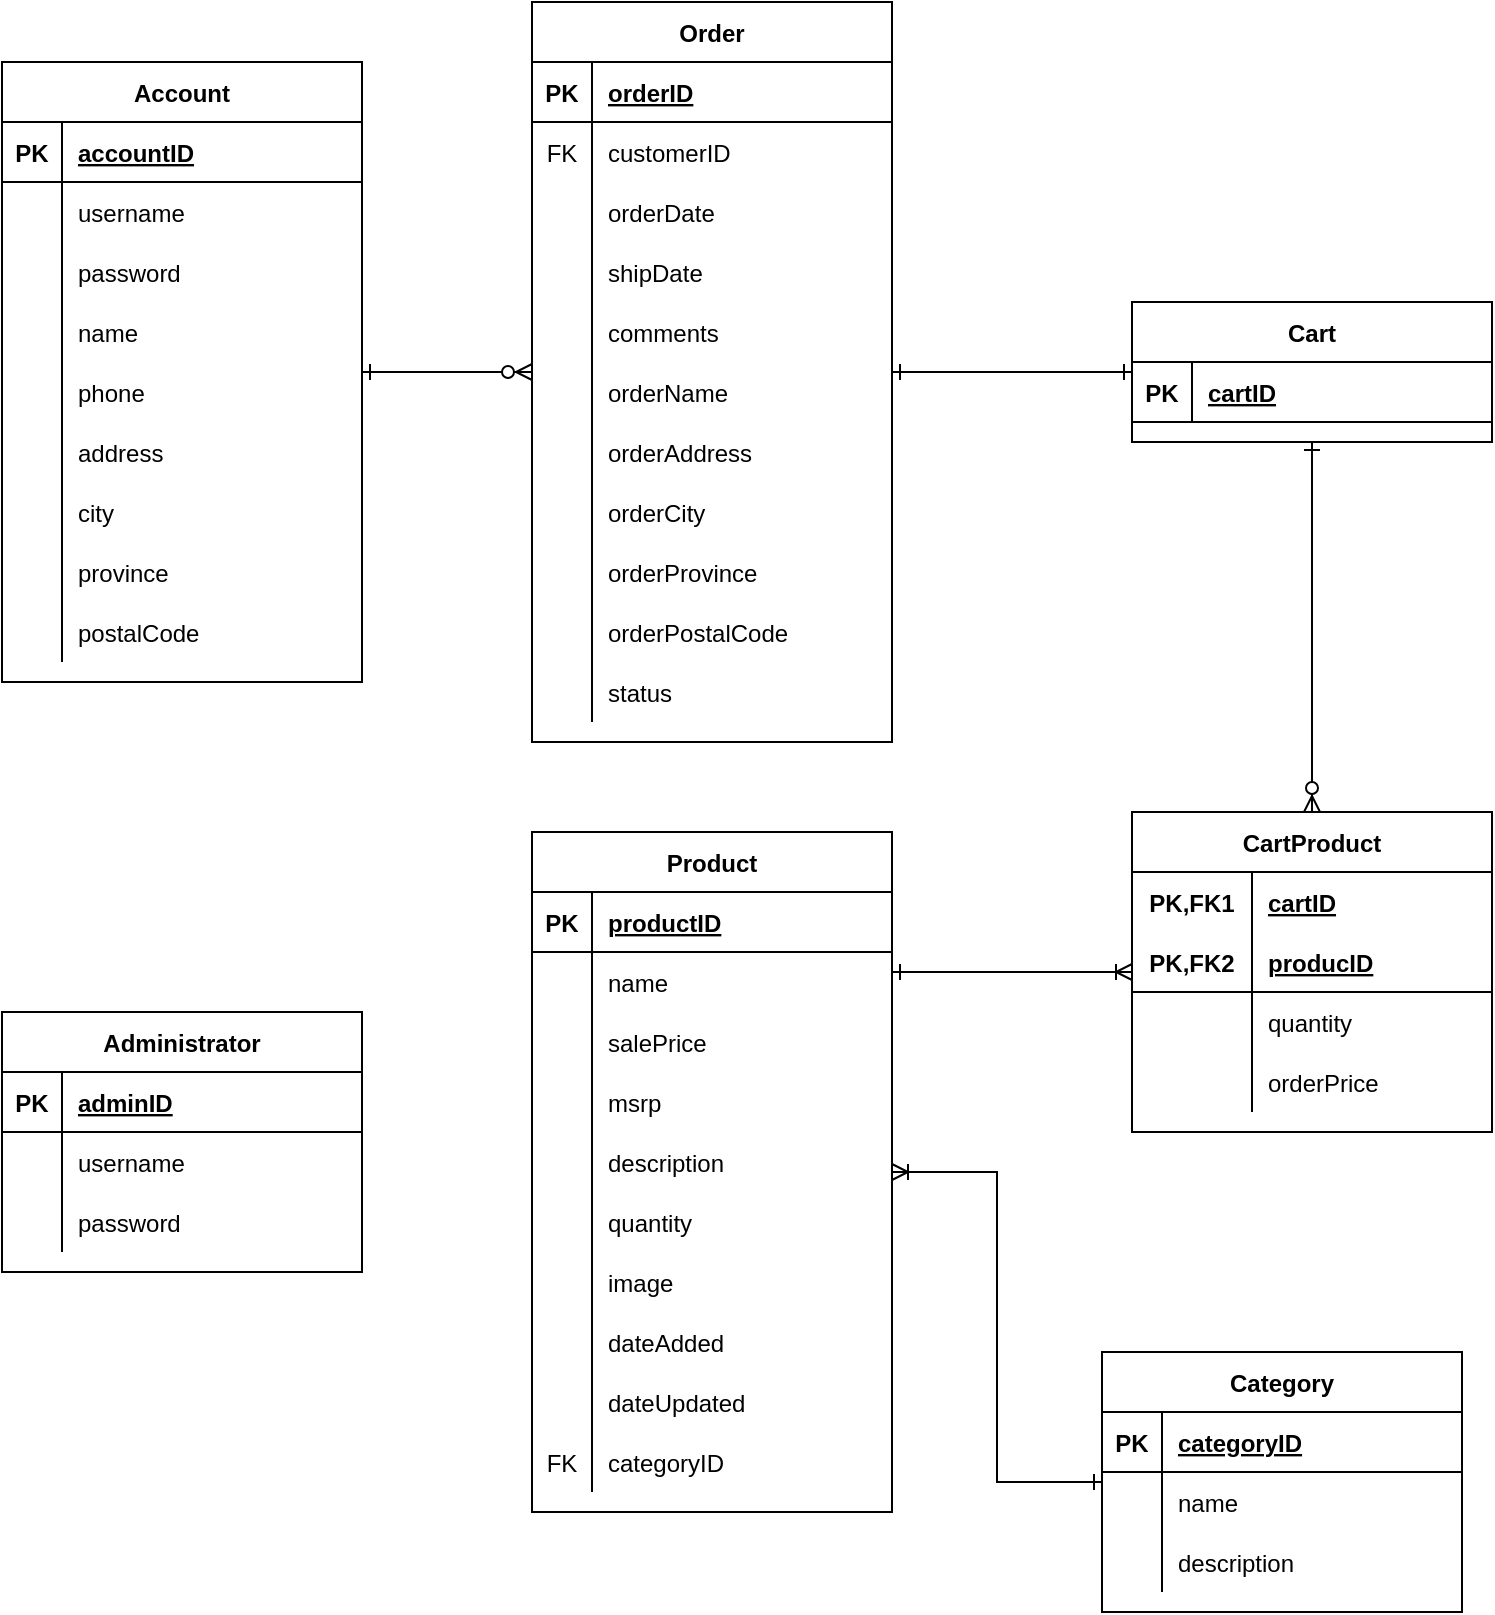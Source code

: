 <mxfile version="14.5.3" type="github">
  <diagram id="R2lEEEUBdFMjLlhIrx00" name="Page-1">
    <mxGraphModel dx="1422" dy="763" grid="1" gridSize="10" guides="1" tooltips="1" connect="1" arrows="1" fold="1" page="1" pageScale="1" pageWidth="850" pageHeight="1100" math="0" shadow="0" extFonts="Permanent Marker^https://fonts.googleapis.com/css?family=Permanent+Marker">
      <root>
        <mxCell id="0" />
        <mxCell id="1" parent="0" />
        <mxCell id="G5OpR1MBxTv0R012GZ2A-1" value="Account" style="shape=table;startSize=30;container=1;collapsible=1;childLayout=tableLayout;fixedRows=1;rowLines=0;fontStyle=1;align=center;resizeLast=1;" parent="1" vertex="1">
          <mxGeometry x="70" y="55" width="180" height="310" as="geometry" />
        </mxCell>
        <mxCell id="G5OpR1MBxTv0R012GZ2A-2" value="" style="shape=partialRectangle;collapsible=0;dropTarget=0;pointerEvents=0;fillColor=none;top=0;left=0;bottom=1;right=0;points=[[0,0.5],[1,0.5]];portConstraint=eastwest;" parent="G5OpR1MBxTv0R012GZ2A-1" vertex="1">
          <mxGeometry y="30" width="180" height="30" as="geometry" />
        </mxCell>
        <mxCell id="G5OpR1MBxTv0R012GZ2A-3" value="PK" style="shape=partialRectangle;connectable=0;fillColor=none;top=0;left=0;bottom=0;right=0;fontStyle=1;overflow=hidden;" parent="G5OpR1MBxTv0R012GZ2A-2" vertex="1">
          <mxGeometry width="30" height="30" as="geometry" />
        </mxCell>
        <mxCell id="G5OpR1MBxTv0R012GZ2A-4" value="accountID" style="shape=partialRectangle;connectable=0;fillColor=none;top=0;left=0;bottom=0;right=0;align=left;spacingLeft=6;fontStyle=5;overflow=hidden;" parent="G5OpR1MBxTv0R012GZ2A-2" vertex="1">
          <mxGeometry x="30" width="150" height="30" as="geometry" />
        </mxCell>
        <mxCell id="G5OpR1MBxTv0R012GZ2A-189" value="" style="shape=partialRectangle;collapsible=0;dropTarget=0;pointerEvents=0;fillColor=none;top=0;left=0;bottom=0;right=0;points=[[0,0.5],[1,0.5]];portConstraint=eastwest;" parent="G5OpR1MBxTv0R012GZ2A-1" vertex="1">
          <mxGeometry y="60" width="180" height="30" as="geometry" />
        </mxCell>
        <mxCell id="G5OpR1MBxTv0R012GZ2A-190" value="" style="shape=partialRectangle;connectable=0;fillColor=none;top=0;left=0;bottom=0;right=0;editable=1;overflow=hidden;" parent="G5OpR1MBxTv0R012GZ2A-189" vertex="1">
          <mxGeometry width="30" height="30" as="geometry" />
        </mxCell>
        <mxCell id="G5OpR1MBxTv0R012GZ2A-191" value="username" style="shape=partialRectangle;connectable=0;fillColor=none;top=0;left=0;bottom=0;right=0;align=left;spacingLeft=6;overflow=hidden;" parent="G5OpR1MBxTv0R012GZ2A-189" vertex="1">
          <mxGeometry x="30" width="150" height="30" as="geometry" />
        </mxCell>
        <mxCell id="G5OpR1MBxTv0R012GZ2A-192" value="" style="shape=partialRectangle;collapsible=0;dropTarget=0;pointerEvents=0;fillColor=none;top=0;left=0;bottom=0;right=0;points=[[0,0.5],[1,0.5]];portConstraint=eastwest;" parent="G5OpR1MBxTv0R012GZ2A-1" vertex="1">
          <mxGeometry y="90" width="180" height="30" as="geometry" />
        </mxCell>
        <mxCell id="G5OpR1MBxTv0R012GZ2A-193" value="" style="shape=partialRectangle;connectable=0;fillColor=none;top=0;left=0;bottom=0;right=0;editable=1;overflow=hidden;" parent="G5OpR1MBxTv0R012GZ2A-192" vertex="1">
          <mxGeometry width="30" height="30" as="geometry" />
        </mxCell>
        <mxCell id="G5OpR1MBxTv0R012GZ2A-194" value="password" style="shape=partialRectangle;connectable=0;fillColor=none;top=0;left=0;bottom=0;right=0;align=left;spacingLeft=6;overflow=hidden;" parent="G5OpR1MBxTv0R012GZ2A-192" vertex="1">
          <mxGeometry x="30" width="150" height="30" as="geometry" />
        </mxCell>
        <mxCell id="G5OpR1MBxTv0R012GZ2A-5" value="" style="shape=partialRectangle;collapsible=0;dropTarget=0;pointerEvents=0;fillColor=none;top=0;left=0;bottom=0;right=0;points=[[0,0.5],[1,0.5]];portConstraint=eastwest;" parent="G5OpR1MBxTv0R012GZ2A-1" vertex="1">
          <mxGeometry y="120" width="180" height="30" as="geometry" />
        </mxCell>
        <mxCell id="G5OpR1MBxTv0R012GZ2A-6" value="" style="shape=partialRectangle;connectable=0;fillColor=none;top=0;left=0;bottom=0;right=0;editable=1;overflow=hidden;" parent="G5OpR1MBxTv0R012GZ2A-5" vertex="1">
          <mxGeometry width="30" height="30" as="geometry" />
        </mxCell>
        <mxCell id="G5OpR1MBxTv0R012GZ2A-7" value="name" style="shape=partialRectangle;connectable=0;fillColor=none;top=0;left=0;bottom=0;right=0;align=left;spacingLeft=6;overflow=hidden;" parent="G5OpR1MBxTv0R012GZ2A-5" vertex="1">
          <mxGeometry x="30" width="150" height="30" as="geometry" />
        </mxCell>
        <mxCell id="G5OpR1MBxTv0R012GZ2A-11" value="" style="shape=partialRectangle;collapsible=0;dropTarget=0;pointerEvents=0;fillColor=none;top=0;left=0;bottom=0;right=0;points=[[0,0.5],[1,0.5]];portConstraint=eastwest;" parent="G5OpR1MBxTv0R012GZ2A-1" vertex="1">
          <mxGeometry y="150" width="180" height="30" as="geometry" />
        </mxCell>
        <mxCell id="G5OpR1MBxTv0R012GZ2A-12" value="" style="shape=partialRectangle;connectable=0;fillColor=none;top=0;left=0;bottom=0;right=0;editable=1;overflow=hidden;" parent="G5OpR1MBxTv0R012GZ2A-11" vertex="1">
          <mxGeometry width="30" height="30" as="geometry" />
        </mxCell>
        <mxCell id="G5OpR1MBxTv0R012GZ2A-13" value="phone" style="shape=partialRectangle;connectable=0;fillColor=none;top=0;left=0;bottom=0;right=0;align=left;spacingLeft=6;overflow=hidden;" parent="G5OpR1MBxTv0R012GZ2A-11" vertex="1">
          <mxGeometry x="30" width="150" height="30" as="geometry" />
        </mxCell>
        <mxCell id="G5OpR1MBxTv0R012GZ2A-86" value="" style="shape=partialRectangle;collapsible=0;dropTarget=0;pointerEvents=0;fillColor=none;top=0;left=0;bottom=0;right=0;points=[[0,0.5],[1,0.5]];portConstraint=eastwest;" parent="G5OpR1MBxTv0R012GZ2A-1" vertex="1">
          <mxGeometry y="180" width="180" height="30" as="geometry" />
        </mxCell>
        <mxCell id="G5OpR1MBxTv0R012GZ2A-87" value="" style="shape=partialRectangle;connectable=0;fillColor=none;top=0;left=0;bottom=0;right=0;editable=1;overflow=hidden;" parent="G5OpR1MBxTv0R012GZ2A-86" vertex="1">
          <mxGeometry width="30" height="30" as="geometry" />
        </mxCell>
        <mxCell id="G5OpR1MBxTv0R012GZ2A-88" value="address" style="shape=partialRectangle;connectable=0;fillColor=none;top=0;left=0;bottom=0;right=0;align=left;spacingLeft=6;overflow=hidden;" parent="G5OpR1MBxTv0R012GZ2A-86" vertex="1">
          <mxGeometry x="30" width="150" height="30" as="geometry" />
        </mxCell>
        <mxCell id="G5OpR1MBxTv0R012GZ2A-89" value="" style="shape=partialRectangle;collapsible=0;dropTarget=0;pointerEvents=0;fillColor=none;top=0;left=0;bottom=0;right=0;points=[[0,0.5],[1,0.5]];portConstraint=eastwest;" parent="G5OpR1MBxTv0R012GZ2A-1" vertex="1">
          <mxGeometry y="210" width="180" height="30" as="geometry" />
        </mxCell>
        <mxCell id="G5OpR1MBxTv0R012GZ2A-90" value="" style="shape=partialRectangle;connectable=0;fillColor=none;top=0;left=0;bottom=0;right=0;editable=1;overflow=hidden;" parent="G5OpR1MBxTv0R012GZ2A-89" vertex="1">
          <mxGeometry width="30" height="30" as="geometry" />
        </mxCell>
        <mxCell id="G5OpR1MBxTv0R012GZ2A-91" value="city" style="shape=partialRectangle;connectable=0;fillColor=none;top=0;left=0;bottom=0;right=0;align=left;spacingLeft=6;overflow=hidden;" parent="G5OpR1MBxTv0R012GZ2A-89" vertex="1">
          <mxGeometry x="30" width="150" height="30" as="geometry" />
        </mxCell>
        <mxCell id="G5OpR1MBxTv0R012GZ2A-92" value="" style="shape=partialRectangle;collapsible=0;dropTarget=0;pointerEvents=0;fillColor=none;top=0;left=0;bottom=0;right=0;points=[[0,0.5],[1,0.5]];portConstraint=eastwest;" parent="G5OpR1MBxTv0R012GZ2A-1" vertex="1">
          <mxGeometry y="240" width="180" height="30" as="geometry" />
        </mxCell>
        <mxCell id="G5OpR1MBxTv0R012GZ2A-93" value="" style="shape=partialRectangle;connectable=0;fillColor=none;top=0;left=0;bottom=0;right=0;editable=1;overflow=hidden;" parent="G5OpR1MBxTv0R012GZ2A-92" vertex="1">
          <mxGeometry width="30" height="30" as="geometry" />
        </mxCell>
        <mxCell id="G5OpR1MBxTv0R012GZ2A-94" value="province" style="shape=partialRectangle;connectable=0;fillColor=none;top=0;left=0;bottom=0;right=0;align=left;spacingLeft=6;overflow=hidden;" parent="G5OpR1MBxTv0R012GZ2A-92" vertex="1">
          <mxGeometry x="30" width="150" height="30" as="geometry" />
        </mxCell>
        <mxCell id="G5OpR1MBxTv0R012GZ2A-99" value="" style="shape=partialRectangle;collapsible=0;dropTarget=0;pointerEvents=0;fillColor=none;top=0;left=0;bottom=0;right=0;points=[[0,0.5],[1,0.5]];portConstraint=eastwest;" parent="G5OpR1MBxTv0R012GZ2A-1" vertex="1">
          <mxGeometry y="270" width="180" height="30" as="geometry" />
        </mxCell>
        <mxCell id="G5OpR1MBxTv0R012GZ2A-100" value="" style="shape=partialRectangle;connectable=0;fillColor=none;top=0;left=0;bottom=0;right=0;editable=1;overflow=hidden;" parent="G5OpR1MBxTv0R012GZ2A-99" vertex="1">
          <mxGeometry width="30" height="30" as="geometry" />
        </mxCell>
        <mxCell id="G5OpR1MBxTv0R012GZ2A-101" value="postalCode" style="shape=partialRectangle;connectable=0;fillColor=none;top=0;left=0;bottom=0;right=0;align=left;spacingLeft=6;overflow=hidden;" parent="G5OpR1MBxTv0R012GZ2A-99" vertex="1">
          <mxGeometry x="30" width="150" height="30" as="geometry" />
        </mxCell>
        <mxCell id="G5OpR1MBxTv0R012GZ2A-17" value="Product" style="shape=table;startSize=30;container=1;collapsible=1;childLayout=tableLayout;fixedRows=1;rowLines=0;fontStyle=1;align=center;resizeLast=1;" parent="1" vertex="1">
          <mxGeometry x="335" y="440" width="180" height="340" as="geometry">
            <mxRectangle x="330" y="360" width="80" height="30" as="alternateBounds" />
          </mxGeometry>
        </mxCell>
        <mxCell id="G5OpR1MBxTv0R012GZ2A-18" value="" style="shape=partialRectangle;collapsible=0;dropTarget=0;pointerEvents=0;fillColor=none;top=0;left=0;bottom=1;right=0;points=[[0,0.5],[1,0.5]];portConstraint=eastwest;" parent="G5OpR1MBxTv0R012GZ2A-17" vertex="1">
          <mxGeometry y="30" width="180" height="30" as="geometry" />
        </mxCell>
        <mxCell id="G5OpR1MBxTv0R012GZ2A-19" value="PK" style="shape=partialRectangle;connectable=0;fillColor=none;top=0;left=0;bottom=0;right=0;fontStyle=1;overflow=hidden;" parent="G5OpR1MBxTv0R012GZ2A-18" vertex="1">
          <mxGeometry width="30" height="30" as="geometry" />
        </mxCell>
        <mxCell id="G5OpR1MBxTv0R012GZ2A-20" value="productID" style="shape=partialRectangle;connectable=0;fillColor=none;top=0;left=0;bottom=0;right=0;align=left;spacingLeft=6;fontStyle=5;overflow=hidden;" parent="G5OpR1MBxTv0R012GZ2A-18" vertex="1">
          <mxGeometry x="30" width="150" height="30" as="geometry" />
        </mxCell>
        <mxCell id="G5OpR1MBxTv0R012GZ2A-21" value="" style="shape=partialRectangle;collapsible=0;dropTarget=0;pointerEvents=0;fillColor=none;top=0;left=0;bottom=0;right=0;points=[[0,0.5],[1,0.5]];portConstraint=eastwest;" parent="G5OpR1MBxTv0R012GZ2A-17" vertex="1">
          <mxGeometry y="60" width="180" height="30" as="geometry" />
        </mxCell>
        <mxCell id="G5OpR1MBxTv0R012GZ2A-22" value="" style="shape=partialRectangle;connectable=0;fillColor=none;top=0;left=0;bottom=0;right=0;editable=1;overflow=hidden;" parent="G5OpR1MBxTv0R012GZ2A-21" vertex="1">
          <mxGeometry width="30" height="30" as="geometry" />
        </mxCell>
        <mxCell id="G5OpR1MBxTv0R012GZ2A-23" value="name" style="shape=partialRectangle;connectable=0;fillColor=none;top=0;left=0;bottom=0;right=0;align=left;spacingLeft=6;overflow=hidden;" parent="G5OpR1MBxTv0R012GZ2A-21" vertex="1">
          <mxGeometry x="30" width="150" height="30" as="geometry" />
        </mxCell>
        <mxCell id="G5OpR1MBxTv0R012GZ2A-24" value="" style="shape=partialRectangle;collapsible=0;dropTarget=0;pointerEvents=0;fillColor=none;top=0;left=0;bottom=0;right=0;points=[[0,0.5],[1,0.5]];portConstraint=eastwest;" parent="G5OpR1MBxTv0R012GZ2A-17" vertex="1">
          <mxGeometry y="90" width="180" height="30" as="geometry" />
        </mxCell>
        <mxCell id="G5OpR1MBxTv0R012GZ2A-25" value="" style="shape=partialRectangle;connectable=0;fillColor=none;top=0;left=0;bottom=0;right=0;editable=1;overflow=hidden;" parent="G5OpR1MBxTv0R012GZ2A-24" vertex="1">
          <mxGeometry width="30" height="30" as="geometry" />
        </mxCell>
        <mxCell id="G5OpR1MBxTv0R012GZ2A-26" value="salePrice" style="shape=partialRectangle;connectable=0;fillColor=none;top=0;left=0;bottom=0;right=0;align=left;spacingLeft=6;overflow=hidden;" parent="G5OpR1MBxTv0R012GZ2A-24" vertex="1">
          <mxGeometry x="30" width="150" height="30" as="geometry" />
        </mxCell>
        <mxCell id="G5OpR1MBxTv0R012GZ2A-167" value="" style="shape=partialRectangle;collapsible=0;dropTarget=0;pointerEvents=0;fillColor=none;top=0;left=0;bottom=0;right=0;points=[[0,0.5],[1,0.5]];portConstraint=eastwest;" parent="G5OpR1MBxTv0R012GZ2A-17" vertex="1">
          <mxGeometry y="120" width="180" height="30" as="geometry" />
        </mxCell>
        <mxCell id="G5OpR1MBxTv0R012GZ2A-168" value="" style="shape=partialRectangle;connectable=0;fillColor=none;top=0;left=0;bottom=0;right=0;editable=1;overflow=hidden;" parent="G5OpR1MBxTv0R012GZ2A-167" vertex="1">
          <mxGeometry width="30" height="30" as="geometry" />
        </mxCell>
        <mxCell id="G5OpR1MBxTv0R012GZ2A-169" value="msrp" style="shape=partialRectangle;connectable=0;fillColor=none;top=0;left=0;bottom=0;right=0;align=left;spacingLeft=6;overflow=hidden;" parent="G5OpR1MBxTv0R012GZ2A-167" vertex="1">
          <mxGeometry x="30" width="150" height="30" as="geometry" />
        </mxCell>
        <mxCell id="G5OpR1MBxTv0R012GZ2A-27" value="" style="shape=partialRectangle;collapsible=0;dropTarget=0;pointerEvents=0;fillColor=none;top=0;left=0;bottom=0;right=0;points=[[0,0.5],[1,0.5]];portConstraint=eastwest;" parent="G5OpR1MBxTv0R012GZ2A-17" vertex="1">
          <mxGeometry y="150" width="180" height="30" as="geometry" />
        </mxCell>
        <mxCell id="G5OpR1MBxTv0R012GZ2A-28" value="" style="shape=partialRectangle;connectable=0;fillColor=none;top=0;left=0;bottom=0;right=0;editable=1;overflow=hidden;" parent="G5OpR1MBxTv0R012GZ2A-27" vertex="1">
          <mxGeometry width="30" height="30" as="geometry" />
        </mxCell>
        <mxCell id="G5OpR1MBxTv0R012GZ2A-29" value="description" style="shape=partialRectangle;connectable=0;fillColor=none;top=0;left=0;bottom=0;right=0;align=left;spacingLeft=6;overflow=hidden;" parent="G5OpR1MBxTv0R012GZ2A-27" vertex="1">
          <mxGeometry x="30" width="150" height="30" as="geometry" />
        </mxCell>
        <mxCell id="G5OpR1MBxTv0R012GZ2A-102" value="" style="shape=partialRectangle;collapsible=0;dropTarget=0;pointerEvents=0;fillColor=none;top=0;left=0;bottom=0;right=0;points=[[0,0.5],[1,0.5]];portConstraint=eastwest;" parent="G5OpR1MBxTv0R012GZ2A-17" vertex="1">
          <mxGeometry y="180" width="180" height="30" as="geometry" />
        </mxCell>
        <mxCell id="G5OpR1MBxTv0R012GZ2A-103" value="" style="shape=partialRectangle;connectable=0;fillColor=none;top=0;left=0;bottom=0;right=0;editable=1;overflow=hidden;" parent="G5OpR1MBxTv0R012GZ2A-102" vertex="1">
          <mxGeometry width="30" height="30" as="geometry" />
        </mxCell>
        <mxCell id="G5OpR1MBxTv0R012GZ2A-104" value="quantity" style="shape=partialRectangle;connectable=0;fillColor=none;top=0;left=0;bottom=0;right=0;align=left;spacingLeft=6;overflow=hidden;" parent="G5OpR1MBxTv0R012GZ2A-102" vertex="1">
          <mxGeometry x="30" width="150" height="30" as="geometry" />
        </mxCell>
        <mxCell id="G5OpR1MBxTv0R012GZ2A-105" value="" style="shape=partialRectangle;collapsible=0;dropTarget=0;pointerEvents=0;fillColor=none;top=0;left=0;bottom=0;right=0;points=[[0,0.5],[1,0.5]];portConstraint=eastwest;" parent="G5OpR1MBxTv0R012GZ2A-17" vertex="1">
          <mxGeometry y="210" width="180" height="30" as="geometry" />
        </mxCell>
        <mxCell id="G5OpR1MBxTv0R012GZ2A-106" value="" style="shape=partialRectangle;connectable=0;fillColor=none;top=0;left=0;bottom=0;right=0;editable=1;overflow=hidden;" parent="G5OpR1MBxTv0R012GZ2A-105" vertex="1">
          <mxGeometry width="30" height="30" as="geometry" />
        </mxCell>
        <mxCell id="G5OpR1MBxTv0R012GZ2A-107" value="image" style="shape=partialRectangle;connectable=0;fillColor=none;top=0;left=0;bottom=0;right=0;align=left;spacingLeft=6;overflow=hidden;" parent="G5OpR1MBxTv0R012GZ2A-105" vertex="1">
          <mxGeometry x="30" width="150" height="30" as="geometry" />
        </mxCell>
        <mxCell id="G5OpR1MBxTv0R012GZ2A-170" value="" style="shape=partialRectangle;collapsible=0;dropTarget=0;pointerEvents=0;fillColor=none;top=0;left=0;bottom=0;right=0;points=[[0,0.5],[1,0.5]];portConstraint=eastwest;" parent="G5OpR1MBxTv0R012GZ2A-17" vertex="1">
          <mxGeometry y="240" width="180" height="30" as="geometry" />
        </mxCell>
        <mxCell id="G5OpR1MBxTv0R012GZ2A-171" value="" style="shape=partialRectangle;connectable=0;fillColor=none;top=0;left=0;bottom=0;right=0;editable=1;overflow=hidden;" parent="G5OpR1MBxTv0R012GZ2A-170" vertex="1">
          <mxGeometry width="30" height="30" as="geometry" />
        </mxCell>
        <mxCell id="G5OpR1MBxTv0R012GZ2A-172" value="dateAdded" style="shape=partialRectangle;connectable=0;fillColor=none;top=0;left=0;bottom=0;right=0;align=left;spacingLeft=6;overflow=hidden;" parent="G5OpR1MBxTv0R012GZ2A-170" vertex="1">
          <mxGeometry x="30" width="150" height="30" as="geometry" />
        </mxCell>
        <mxCell id="G5OpR1MBxTv0R012GZ2A-173" value="" style="shape=partialRectangle;collapsible=0;dropTarget=0;pointerEvents=0;fillColor=none;top=0;left=0;bottom=0;right=0;points=[[0,0.5],[1,0.5]];portConstraint=eastwest;" parent="G5OpR1MBxTv0R012GZ2A-17" vertex="1">
          <mxGeometry y="270" width="180" height="30" as="geometry" />
        </mxCell>
        <mxCell id="G5OpR1MBxTv0R012GZ2A-174" value="" style="shape=partialRectangle;connectable=0;fillColor=none;top=0;left=0;bottom=0;right=0;editable=1;overflow=hidden;" parent="G5OpR1MBxTv0R012GZ2A-173" vertex="1">
          <mxGeometry width="30" height="30" as="geometry" />
        </mxCell>
        <mxCell id="G5OpR1MBxTv0R012GZ2A-175" value="dateUpdated" style="shape=partialRectangle;connectable=0;fillColor=none;top=0;left=0;bottom=0;right=0;align=left;spacingLeft=6;overflow=hidden;" parent="G5OpR1MBxTv0R012GZ2A-173" vertex="1">
          <mxGeometry x="30" width="150" height="30" as="geometry" />
        </mxCell>
        <mxCell id="uh1rx5DmsjzuaNEPHMsC-4" value="" style="shape=partialRectangle;collapsible=0;dropTarget=0;pointerEvents=0;fillColor=none;top=0;left=0;bottom=0;right=0;points=[[0,0.5],[1,0.5]];portConstraint=eastwest;" parent="G5OpR1MBxTv0R012GZ2A-17" vertex="1">
          <mxGeometry y="300" width="180" height="30" as="geometry" />
        </mxCell>
        <mxCell id="uh1rx5DmsjzuaNEPHMsC-5" value="FK" style="shape=partialRectangle;connectable=0;fillColor=none;top=0;left=0;bottom=0;right=0;fontStyle=0;overflow=hidden;" parent="uh1rx5DmsjzuaNEPHMsC-4" vertex="1">
          <mxGeometry width="30" height="30" as="geometry" />
        </mxCell>
        <mxCell id="uh1rx5DmsjzuaNEPHMsC-6" value="categoryID" style="shape=partialRectangle;connectable=0;fillColor=none;top=0;left=0;bottom=0;right=0;align=left;spacingLeft=6;fontStyle=0;overflow=hidden;" parent="uh1rx5DmsjzuaNEPHMsC-4" vertex="1">
          <mxGeometry x="30" width="150" height="30" as="geometry" />
        </mxCell>
        <mxCell id="G5OpR1MBxTv0R012GZ2A-30" value="Category" style="shape=table;startSize=30;container=1;collapsible=1;childLayout=tableLayout;fixedRows=1;rowLines=0;fontStyle=1;align=center;resizeLast=1;" parent="1" vertex="1">
          <mxGeometry x="620" y="700" width="180" height="130" as="geometry" />
        </mxCell>
        <mxCell id="G5OpR1MBxTv0R012GZ2A-31" value="" style="shape=partialRectangle;collapsible=0;dropTarget=0;pointerEvents=0;fillColor=none;top=0;left=0;bottom=1;right=0;points=[[0,0.5],[1,0.5]];portConstraint=eastwest;" parent="G5OpR1MBxTv0R012GZ2A-30" vertex="1">
          <mxGeometry y="30" width="180" height="30" as="geometry" />
        </mxCell>
        <mxCell id="G5OpR1MBxTv0R012GZ2A-32" value="PK" style="shape=partialRectangle;connectable=0;fillColor=none;top=0;left=0;bottom=0;right=0;fontStyle=1;overflow=hidden;" parent="G5OpR1MBxTv0R012GZ2A-31" vertex="1">
          <mxGeometry width="30" height="30" as="geometry" />
        </mxCell>
        <mxCell id="G5OpR1MBxTv0R012GZ2A-33" value="categoryID" style="shape=partialRectangle;connectable=0;fillColor=none;top=0;left=0;bottom=0;right=0;align=left;spacingLeft=6;fontStyle=5;overflow=hidden;" parent="G5OpR1MBxTv0R012GZ2A-31" vertex="1">
          <mxGeometry x="30" width="150" height="30" as="geometry" />
        </mxCell>
        <mxCell id="G5OpR1MBxTv0R012GZ2A-34" value="" style="shape=partialRectangle;collapsible=0;dropTarget=0;pointerEvents=0;fillColor=none;top=0;left=0;bottom=0;right=0;points=[[0,0.5],[1,0.5]];portConstraint=eastwest;" parent="G5OpR1MBxTv0R012GZ2A-30" vertex="1">
          <mxGeometry y="60" width="180" height="30" as="geometry" />
        </mxCell>
        <mxCell id="G5OpR1MBxTv0R012GZ2A-35" value="" style="shape=partialRectangle;connectable=0;fillColor=none;top=0;left=0;bottom=0;right=0;editable=1;overflow=hidden;" parent="G5OpR1MBxTv0R012GZ2A-34" vertex="1">
          <mxGeometry width="30" height="30" as="geometry" />
        </mxCell>
        <mxCell id="G5OpR1MBxTv0R012GZ2A-36" value="name" style="shape=partialRectangle;connectable=0;fillColor=none;top=0;left=0;bottom=0;right=0;align=left;spacingLeft=6;overflow=hidden;" parent="G5OpR1MBxTv0R012GZ2A-34" vertex="1">
          <mxGeometry x="30" width="150" height="30" as="geometry" />
        </mxCell>
        <mxCell id="uh1rx5DmsjzuaNEPHMsC-1" value="" style="shape=partialRectangle;collapsible=0;dropTarget=0;pointerEvents=0;fillColor=none;top=0;left=0;bottom=0;right=0;points=[[0,0.5],[1,0.5]];portConstraint=eastwest;" parent="G5OpR1MBxTv0R012GZ2A-30" vertex="1">
          <mxGeometry y="90" width="180" height="30" as="geometry" />
        </mxCell>
        <mxCell id="uh1rx5DmsjzuaNEPHMsC-2" value="" style="shape=partialRectangle;connectable=0;fillColor=none;top=0;left=0;bottom=0;right=0;editable=1;overflow=hidden;" parent="uh1rx5DmsjzuaNEPHMsC-1" vertex="1">
          <mxGeometry width="30" height="30" as="geometry" />
        </mxCell>
        <mxCell id="uh1rx5DmsjzuaNEPHMsC-3" value="description" style="shape=partialRectangle;connectable=0;fillColor=none;top=0;left=0;bottom=0;right=0;align=left;spacingLeft=6;overflow=hidden;" parent="uh1rx5DmsjzuaNEPHMsC-1" vertex="1">
          <mxGeometry x="30" width="150" height="30" as="geometry" />
        </mxCell>
        <mxCell id="G5OpR1MBxTv0R012GZ2A-70" value="Order" style="shape=table;startSize=30;container=1;collapsible=1;childLayout=tableLayout;fixedRows=1;rowLines=0;fontStyle=1;align=center;resizeLast=1;" parent="1" vertex="1">
          <mxGeometry x="335" y="25" width="180" height="370" as="geometry" />
        </mxCell>
        <mxCell id="G5OpR1MBxTv0R012GZ2A-71" value="" style="shape=partialRectangle;collapsible=0;dropTarget=0;pointerEvents=0;fillColor=none;top=0;left=0;bottom=1;right=0;points=[[0,0.5],[1,0.5]];portConstraint=eastwest;" parent="G5OpR1MBxTv0R012GZ2A-70" vertex="1">
          <mxGeometry y="30" width="180" height="30" as="geometry" />
        </mxCell>
        <mxCell id="G5OpR1MBxTv0R012GZ2A-72" value="PK" style="shape=partialRectangle;connectable=0;fillColor=none;top=0;left=0;bottom=0;right=0;fontStyle=1;overflow=hidden;" parent="G5OpR1MBxTv0R012GZ2A-71" vertex="1">
          <mxGeometry width="30" height="30" as="geometry" />
        </mxCell>
        <mxCell id="G5OpR1MBxTv0R012GZ2A-73" value="orderID" style="shape=partialRectangle;connectable=0;fillColor=none;top=0;left=0;bottom=0;right=0;align=left;spacingLeft=6;fontStyle=5;overflow=hidden;" parent="G5OpR1MBxTv0R012GZ2A-71" vertex="1">
          <mxGeometry x="30" width="150" height="30" as="geometry" />
        </mxCell>
        <mxCell id="G5OpR1MBxTv0R012GZ2A-138" value="" style="shape=partialRectangle;collapsible=0;dropTarget=0;pointerEvents=0;fillColor=none;top=0;left=0;bottom=0;right=0;points=[[0,0.5],[1,0.5]];portConstraint=eastwest;" parent="G5OpR1MBxTv0R012GZ2A-70" vertex="1">
          <mxGeometry y="60" width="180" height="30" as="geometry" />
        </mxCell>
        <mxCell id="G5OpR1MBxTv0R012GZ2A-139" value="FK" style="shape=partialRectangle;connectable=0;fillColor=none;top=0;left=0;bottom=0;right=0;fontStyle=0;overflow=hidden;" parent="G5OpR1MBxTv0R012GZ2A-138" vertex="1">
          <mxGeometry width="30" height="30" as="geometry" />
        </mxCell>
        <mxCell id="G5OpR1MBxTv0R012GZ2A-140" value="customerID" style="shape=partialRectangle;connectable=0;fillColor=none;top=0;left=0;bottom=0;right=0;align=left;spacingLeft=6;fontStyle=0;overflow=hidden;" parent="G5OpR1MBxTv0R012GZ2A-138" vertex="1">
          <mxGeometry x="30" width="150" height="30" as="geometry" />
        </mxCell>
        <mxCell id="G5OpR1MBxTv0R012GZ2A-74" value="" style="shape=partialRectangle;collapsible=0;dropTarget=0;pointerEvents=0;fillColor=none;top=0;left=0;bottom=0;right=0;points=[[0,0.5],[1,0.5]];portConstraint=eastwest;" parent="G5OpR1MBxTv0R012GZ2A-70" vertex="1">
          <mxGeometry y="90" width="180" height="30" as="geometry" />
        </mxCell>
        <mxCell id="G5OpR1MBxTv0R012GZ2A-75" value="" style="shape=partialRectangle;connectable=0;fillColor=none;top=0;left=0;bottom=0;right=0;editable=1;overflow=hidden;" parent="G5OpR1MBxTv0R012GZ2A-74" vertex="1">
          <mxGeometry width="30" height="30" as="geometry" />
        </mxCell>
        <mxCell id="G5OpR1MBxTv0R012GZ2A-76" value="orderDate" style="shape=partialRectangle;connectable=0;fillColor=none;top=0;left=0;bottom=0;right=0;align=left;spacingLeft=6;overflow=hidden;" parent="G5OpR1MBxTv0R012GZ2A-74" vertex="1">
          <mxGeometry x="30" width="150" height="30" as="geometry" />
        </mxCell>
        <mxCell id="G5OpR1MBxTv0R012GZ2A-77" value="" style="shape=partialRectangle;collapsible=0;dropTarget=0;pointerEvents=0;fillColor=none;top=0;left=0;bottom=0;right=0;points=[[0,0.5],[1,0.5]];portConstraint=eastwest;" parent="G5OpR1MBxTv0R012GZ2A-70" vertex="1">
          <mxGeometry y="120" width="180" height="30" as="geometry" />
        </mxCell>
        <mxCell id="G5OpR1MBxTv0R012GZ2A-78" value="" style="shape=partialRectangle;connectable=0;fillColor=none;top=0;left=0;bottom=0;right=0;editable=1;overflow=hidden;" parent="G5OpR1MBxTv0R012GZ2A-77" vertex="1">
          <mxGeometry width="30" height="30" as="geometry" />
        </mxCell>
        <mxCell id="G5OpR1MBxTv0R012GZ2A-79" value="shipDate" style="shape=partialRectangle;connectable=0;fillColor=none;top=0;left=0;bottom=0;right=0;align=left;spacingLeft=6;overflow=hidden;" parent="G5OpR1MBxTv0R012GZ2A-77" vertex="1">
          <mxGeometry x="30" width="150" height="30" as="geometry" />
        </mxCell>
        <mxCell id="G5OpR1MBxTv0R012GZ2A-80" value="" style="shape=partialRectangle;collapsible=0;dropTarget=0;pointerEvents=0;fillColor=none;top=0;left=0;bottom=0;right=0;points=[[0,0.5],[1,0.5]];portConstraint=eastwest;" parent="G5OpR1MBxTv0R012GZ2A-70" vertex="1">
          <mxGeometry y="150" width="180" height="30" as="geometry" />
        </mxCell>
        <mxCell id="G5OpR1MBxTv0R012GZ2A-81" value="" style="shape=partialRectangle;connectable=0;fillColor=none;top=0;left=0;bottom=0;right=0;editable=1;overflow=hidden;" parent="G5OpR1MBxTv0R012GZ2A-80" vertex="1">
          <mxGeometry width="30" height="30" as="geometry" />
        </mxCell>
        <mxCell id="G5OpR1MBxTv0R012GZ2A-82" value="comments" style="shape=partialRectangle;connectable=0;fillColor=none;top=0;left=0;bottom=0;right=0;align=left;spacingLeft=6;overflow=hidden;" parent="G5OpR1MBxTv0R012GZ2A-80" vertex="1">
          <mxGeometry x="30" width="150" height="30" as="geometry" />
        </mxCell>
        <mxCell id="MiB0Gkt5P7qyltB0Qgp2-1" value="" style="shape=partialRectangle;collapsible=0;dropTarget=0;pointerEvents=0;fillColor=none;top=0;left=0;bottom=0;right=0;points=[[0,0.5],[1,0.5]];portConstraint=eastwest;" parent="G5OpR1MBxTv0R012GZ2A-70" vertex="1">
          <mxGeometry y="180" width="180" height="30" as="geometry" />
        </mxCell>
        <mxCell id="MiB0Gkt5P7qyltB0Qgp2-2" value="" style="shape=partialRectangle;connectable=0;fillColor=none;top=0;left=0;bottom=0;right=0;editable=1;overflow=hidden;" parent="MiB0Gkt5P7qyltB0Qgp2-1" vertex="1">
          <mxGeometry width="30" height="30" as="geometry" />
        </mxCell>
        <mxCell id="MiB0Gkt5P7qyltB0Qgp2-3" value="orderName" style="shape=partialRectangle;connectable=0;fillColor=none;top=0;left=0;bottom=0;right=0;align=left;spacingLeft=6;overflow=hidden;" parent="MiB0Gkt5P7qyltB0Qgp2-1" vertex="1">
          <mxGeometry x="30" width="150" height="30" as="geometry" />
        </mxCell>
        <mxCell id="G5OpR1MBxTv0R012GZ2A-195" value="" style="shape=partialRectangle;collapsible=0;dropTarget=0;pointerEvents=0;fillColor=none;top=0;left=0;bottom=0;right=0;points=[[0,0.5],[1,0.5]];portConstraint=eastwest;" parent="G5OpR1MBxTv0R012GZ2A-70" vertex="1">
          <mxGeometry y="210" width="180" height="30" as="geometry" />
        </mxCell>
        <mxCell id="G5OpR1MBxTv0R012GZ2A-196" value="" style="shape=partialRectangle;connectable=0;fillColor=none;top=0;left=0;bottom=0;right=0;editable=1;overflow=hidden;" parent="G5OpR1MBxTv0R012GZ2A-195" vertex="1">
          <mxGeometry width="30" height="30" as="geometry" />
        </mxCell>
        <mxCell id="G5OpR1MBxTv0R012GZ2A-197" value="orderAddress" style="shape=partialRectangle;connectable=0;fillColor=none;top=0;left=0;bottom=0;right=0;align=left;spacingLeft=6;overflow=hidden;" parent="G5OpR1MBxTv0R012GZ2A-195" vertex="1">
          <mxGeometry x="30" width="150" height="30" as="geometry" />
        </mxCell>
        <mxCell id="G5OpR1MBxTv0R012GZ2A-198" value="" style="shape=partialRectangle;collapsible=0;dropTarget=0;pointerEvents=0;fillColor=none;top=0;left=0;bottom=0;right=0;points=[[0,0.5],[1,0.5]];portConstraint=eastwest;" parent="G5OpR1MBxTv0R012GZ2A-70" vertex="1">
          <mxGeometry y="240" width="180" height="30" as="geometry" />
        </mxCell>
        <mxCell id="G5OpR1MBxTv0R012GZ2A-199" value="" style="shape=partialRectangle;connectable=0;fillColor=none;top=0;left=0;bottom=0;right=0;editable=1;overflow=hidden;" parent="G5OpR1MBxTv0R012GZ2A-198" vertex="1">
          <mxGeometry width="30" height="30" as="geometry" />
        </mxCell>
        <mxCell id="G5OpR1MBxTv0R012GZ2A-200" value="orderCity" style="shape=partialRectangle;connectable=0;fillColor=none;top=0;left=0;bottom=0;right=0;align=left;spacingLeft=6;overflow=hidden;" parent="G5OpR1MBxTv0R012GZ2A-198" vertex="1">
          <mxGeometry x="30" width="150" height="30" as="geometry" />
        </mxCell>
        <mxCell id="G5OpR1MBxTv0R012GZ2A-201" value="" style="shape=partialRectangle;collapsible=0;dropTarget=0;pointerEvents=0;fillColor=none;top=0;left=0;bottom=0;right=0;points=[[0,0.5],[1,0.5]];portConstraint=eastwest;" parent="G5OpR1MBxTv0R012GZ2A-70" vertex="1">
          <mxGeometry y="270" width="180" height="30" as="geometry" />
        </mxCell>
        <mxCell id="G5OpR1MBxTv0R012GZ2A-202" value="" style="shape=partialRectangle;connectable=0;fillColor=none;top=0;left=0;bottom=0;right=0;editable=1;overflow=hidden;" parent="G5OpR1MBxTv0R012GZ2A-201" vertex="1">
          <mxGeometry width="30" height="30" as="geometry" />
        </mxCell>
        <mxCell id="G5OpR1MBxTv0R012GZ2A-203" value="orderProvince" style="shape=partialRectangle;connectable=0;fillColor=none;top=0;left=0;bottom=0;right=0;align=left;spacingLeft=6;overflow=hidden;" parent="G5OpR1MBxTv0R012GZ2A-201" vertex="1">
          <mxGeometry x="30" width="150" height="30" as="geometry" />
        </mxCell>
        <mxCell id="G5OpR1MBxTv0R012GZ2A-204" value="" style="shape=partialRectangle;collapsible=0;dropTarget=0;pointerEvents=0;fillColor=none;top=0;left=0;bottom=0;right=0;points=[[0,0.5],[1,0.5]];portConstraint=eastwest;" parent="G5OpR1MBxTv0R012GZ2A-70" vertex="1">
          <mxGeometry y="300" width="180" height="30" as="geometry" />
        </mxCell>
        <mxCell id="G5OpR1MBxTv0R012GZ2A-205" value="" style="shape=partialRectangle;connectable=0;fillColor=none;top=0;left=0;bottom=0;right=0;editable=1;overflow=hidden;" parent="G5OpR1MBxTv0R012GZ2A-204" vertex="1">
          <mxGeometry width="30" height="30" as="geometry" />
        </mxCell>
        <mxCell id="G5OpR1MBxTv0R012GZ2A-206" value="orderPostalCode" style="shape=partialRectangle;connectable=0;fillColor=none;top=0;left=0;bottom=0;right=0;align=left;spacingLeft=6;overflow=hidden;" parent="G5OpR1MBxTv0R012GZ2A-204" vertex="1">
          <mxGeometry x="30" width="150" height="30" as="geometry" />
        </mxCell>
        <mxCell id="MiB0Gkt5P7qyltB0Qgp2-11" value="" style="shape=partialRectangle;collapsible=0;dropTarget=0;pointerEvents=0;fillColor=none;top=0;left=0;bottom=0;right=0;points=[[0,0.5],[1,0.5]];portConstraint=eastwest;" parent="G5OpR1MBxTv0R012GZ2A-70" vertex="1">
          <mxGeometry y="330" width="180" height="30" as="geometry" />
        </mxCell>
        <mxCell id="MiB0Gkt5P7qyltB0Qgp2-12" value="" style="shape=partialRectangle;connectable=0;fillColor=none;top=0;left=0;bottom=0;right=0;editable=1;overflow=hidden;" parent="MiB0Gkt5P7qyltB0Qgp2-11" vertex="1">
          <mxGeometry width="30" height="30" as="geometry" />
        </mxCell>
        <mxCell id="MiB0Gkt5P7qyltB0Qgp2-13" value="status" style="shape=partialRectangle;connectable=0;fillColor=none;top=0;left=0;bottom=0;right=0;align=left;spacingLeft=6;overflow=hidden;" parent="MiB0Gkt5P7qyltB0Qgp2-11" vertex="1">
          <mxGeometry x="30" width="150" height="30" as="geometry" />
        </mxCell>
        <mxCell id="G5OpR1MBxTv0R012GZ2A-176" value="Administrator" style="shape=table;startSize=30;container=1;collapsible=1;childLayout=tableLayout;fixedRows=1;rowLines=0;fontStyle=1;align=center;resizeLast=1;" parent="1" vertex="1">
          <mxGeometry x="70" y="530" width="180" height="130" as="geometry" />
        </mxCell>
        <mxCell id="G5OpR1MBxTv0R012GZ2A-177" value="" style="shape=partialRectangle;collapsible=0;dropTarget=0;pointerEvents=0;fillColor=none;top=0;left=0;bottom=1;right=0;points=[[0,0.5],[1,0.5]];portConstraint=eastwest;" parent="G5OpR1MBxTv0R012GZ2A-176" vertex="1">
          <mxGeometry y="30" width="180" height="30" as="geometry" />
        </mxCell>
        <mxCell id="G5OpR1MBxTv0R012GZ2A-178" value="PK" style="shape=partialRectangle;connectable=0;fillColor=none;top=0;left=0;bottom=0;right=0;fontStyle=1;overflow=hidden;" parent="G5OpR1MBxTv0R012GZ2A-177" vertex="1">
          <mxGeometry width="30" height="30" as="geometry" />
        </mxCell>
        <mxCell id="G5OpR1MBxTv0R012GZ2A-179" value="adminID" style="shape=partialRectangle;connectable=0;fillColor=none;top=0;left=0;bottom=0;right=0;align=left;spacingLeft=6;fontStyle=5;overflow=hidden;" parent="G5OpR1MBxTv0R012GZ2A-177" vertex="1">
          <mxGeometry x="30" width="150" height="30" as="geometry" />
        </mxCell>
        <mxCell id="G5OpR1MBxTv0R012GZ2A-180" value="" style="shape=partialRectangle;collapsible=0;dropTarget=0;pointerEvents=0;fillColor=none;top=0;left=0;bottom=0;right=0;points=[[0,0.5],[1,0.5]];portConstraint=eastwest;" parent="G5OpR1MBxTv0R012GZ2A-176" vertex="1">
          <mxGeometry y="60" width="180" height="30" as="geometry" />
        </mxCell>
        <mxCell id="G5OpR1MBxTv0R012GZ2A-181" value="" style="shape=partialRectangle;connectable=0;fillColor=none;top=0;left=0;bottom=0;right=0;editable=1;overflow=hidden;" parent="G5OpR1MBxTv0R012GZ2A-180" vertex="1">
          <mxGeometry width="30" height="30" as="geometry" />
        </mxCell>
        <mxCell id="G5OpR1MBxTv0R012GZ2A-182" value="username" style="shape=partialRectangle;connectable=0;fillColor=none;top=0;left=0;bottom=0;right=0;align=left;spacingLeft=6;overflow=hidden;" parent="G5OpR1MBxTv0R012GZ2A-180" vertex="1">
          <mxGeometry x="30" width="150" height="30" as="geometry" />
        </mxCell>
        <mxCell id="G5OpR1MBxTv0R012GZ2A-183" value="" style="shape=partialRectangle;collapsible=0;dropTarget=0;pointerEvents=0;fillColor=none;top=0;left=0;bottom=0;right=0;points=[[0,0.5],[1,0.5]];portConstraint=eastwest;" parent="G5OpR1MBxTv0R012GZ2A-176" vertex="1">
          <mxGeometry y="90" width="180" height="30" as="geometry" />
        </mxCell>
        <mxCell id="G5OpR1MBxTv0R012GZ2A-184" value="" style="shape=partialRectangle;connectable=0;fillColor=none;top=0;left=0;bottom=0;right=0;editable=1;overflow=hidden;" parent="G5OpR1MBxTv0R012GZ2A-183" vertex="1">
          <mxGeometry width="30" height="30" as="geometry" />
        </mxCell>
        <mxCell id="G5OpR1MBxTv0R012GZ2A-185" value="password" style="shape=partialRectangle;connectable=0;fillColor=none;top=0;left=0;bottom=0;right=0;align=left;spacingLeft=6;overflow=hidden;" parent="G5OpR1MBxTv0R012GZ2A-183" vertex="1">
          <mxGeometry x="30" width="150" height="30" as="geometry" />
        </mxCell>
        <mxCell id="MiB0Gkt5P7qyltB0Qgp2-4" value="" style="edgeStyle=orthogonalEdgeStyle;fontSize=12;html=1;endArrow=ERzeroToMany;startArrow=ERone;startFill=0;endFill=1;rounded=0;" parent="1" source="G5OpR1MBxTv0R012GZ2A-1" target="G5OpR1MBxTv0R012GZ2A-70" edge="1">
          <mxGeometry width="100" height="100" relative="1" as="geometry">
            <mxPoint x="270" y="270" as="sourcePoint" />
            <mxPoint x="370" y="170" as="targetPoint" />
          </mxGeometry>
        </mxCell>
        <mxCell id="MiB0Gkt5P7qyltB0Qgp2-5" value="" style="edgeStyle=orthogonalEdgeStyle;fontSize=12;html=1;endArrow=ERone;endFill=0;startArrow=ERone;startFill=0;rounded=0;" parent="1" source="G5OpR1MBxTv0R012GZ2A-70" target="RDM9CvgQoBN3xXvdiex4-1" edge="1">
          <mxGeometry width="100" height="100" relative="1" as="geometry">
            <mxPoint x="530" y="270" as="sourcePoint" />
            <mxPoint x="740" y="210" as="targetPoint" />
          </mxGeometry>
        </mxCell>
        <mxCell id="MiB0Gkt5P7qyltB0Qgp2-8" value="" style="edgeStyle=orthogonalEdgeStyle;fontSize=12;html=1;endArrow=ERoneToMany;startArrow=ERone;startFill=0;rounded=0;" parent="1" source="G5OpR1MBxTv0R012GZ2A-30" target="G5OpR1MBxTv0R012GZ2A-17" edge="1">
          <mxGeometry width="100" height="100" relative="1" as="geometry">
            <mxPoint x="764" y="713" as="sourcePoint" />
            <mxPoint x="690" y="595" as="targetPoint" />
          </mxGeometry>
        </mxCell>
        <mxCell id="RDM9CvgQoBN3xXvdiex4-1" value="Cart" style="shape=table;startSize=30;container=1;collapsible=1;childLayout=tableLayout;fixedRows=1;rowLines=0;fontStyle=1;align=center;resizeLast=1;" vertex="1" parent="1">
          <mxGeometry x="635" y="175" width="180" height="70" as="geometry" />
        </mxCell>
        <mxCell id="RDM9CvgQoBN3xXvdiex4-2" value="" style="shape=partialRectangle;collapsible=0;dropTarget=0;pointerEvents=0;fillColor=none;top=0;left=0;bottom=1;right=0;points=[[0,0.5],[1,0.5]];portConstraint=eastwest;" vertex="1" parent="RDM9CvgQoBN3xXvdiex4-1">
          <mxGeometry y="30" width="180" height="30" as="geometry" />
        </mxCell>
        <mxCell id="RDM9CvgQoBN3xXvdiex4-3" value="PK" style="shape=partialRectangle;connectable=0;fillColor=none;top=0;left=0;bottom=0;right=0;fontStyle=1;overflow=hidden;" vertex="1" parent="RDM9CvgQoBN3xXvdiex4-2">
          <mxGeometry width="30" height="30" as="geometry" />
        </mxCell>
        <mxCell id="RDM9CvgQoBN3xXvdiex4-4" value="cartID" style="shape=partialRectangle;connectable=0;fillColor=none;top=0;left=0;bottom=0;right=0;align=left;spacingLeft=6;fontStyle=5;overflow=hidden;" vertex="1" parent="RDM9CvgQoBN3xXvdiex4-2">
          <mxGeometry x="30" width="150" height="30" as="geometry" />
        </mxCell>
        <mxCell id="RDM9CvgQoBN3xXvdiex4-27" value="CartProduct" style="shape=table;startSize=30;container=1;collapsible=1;childLayout=tableLayout;fixedRows=1;rowLines=0;fontStyle=1;align=center;resizeLast=1;" vertex="1" parent="1">
          <mxGeometry x="635" y="430" width="180" height="160" as="geometry" />
        </mxCell>
        <mxCell id="RDM9CvgQoBN3xXvdiex4-28" value="" style="shape=partialRectangle;collapsible=0;dropTarget=0;pointerEvents=0;fillColor=none;top=0;left=0;bottom=0;right=0;points=[[0,0.5],[1,0.5]];portConstraint=eastwest;" vertex="1" parent="RDM9CvgQoBN3xXvdiex4-27">
          <mxGeometry y="30" width="180" height="30" as="geometry" />
        </mxCell>
        <mxCell id="RDM9CvgQoBN3xXvdiex4-29" value="PK,FK1" style="shape=partialRectangle;connectable=0;fillColor=none;top=0;left=0;bottom=0;right=0;fontStyle=1;overflow=hidden;" vertex="1" parent="RDM9CvgQoBN3xXvdiex4-28">
          <mxGeometry width="60" height="30" as="geometry" />
        </mxCell>
        <mxCell id="RDM9CvgQoBN3xXvdiex4-30" value="cartID" style="shape=partialRectangle;connectable=0;fillColor=none;top=0;left=0;bottom=0;right=0;align=left;spacingLeft=6;fontStyle=5;overflow=hidden;" vertex="1" parent="RDM9CvgQoBN3xXvdiex4-28">
          <mxGeometry x="60" width="120" height="30" as="geometry" />
        </mxCell>
        <mxCell id="RDM9CvgQoBN3xXvdiex4-31" value="" style="shape=partialRectangle;collapsible=0;dropTarget=0;pointerEvents=0;fillColor=none;top=0;left=0;bottom=1;right=0;points=[[0,0.5],[1,0.5]];portConstraint=eastwest;" vertex="1" parent="RDM9CvgQoBN3xXvdiex4-27">
          <mxGeometry y="60" width="180" height="30" as="geometry" />
        </mxCell>
        <mxCell id="RDM9CvgQoBN3xXvdiex4-32" value="PK,FK2" style="shape=partialRectangle;connectable=0;fillColor=none;top=0;left=0;bottom=0;right=0;fontStyle=1;overflow=hidden;" vertex="1" parent="RDM9CvgQoBN3xXvdiex4-31">
          <mxGeometry width="60" height="30" as="geometry" />
        </mxCell>
        <mxCell id="RDM9CvgQoBN3xXvdiex4-33" value="producID" style="shape=partialRectangle;connectable=0;fillColor=none;top=0;left=0;bottom=0;right=0;align=left;spacingLeft=6;fontStyle=5;overflow=hidden;" vertex="1" parent="RDM9CvgQoBN3xXvdiex4-31">
          <mxGeometry x="60" width="120" height="30" as="geometry" />
        </mxCell>
        <mxCell id="RDM9CvgQoBN3xXvdiex4-34" value="" style="shape=partialRectangle;collapsible=0;dropTarget=0;pointerEvents=0;fillColor=none;top=0;left=0;bottom=0;right=0;points=[[0,0.5],[1,0.5]];portConstraint=eastwest;" vertex="1" parent="RDM9CvgQoBN3xXvdiex4-27">
          <mxGeometry y="90" width="180" height="30" as="geometry" />
        </mxCell>
        <mxCell id="RDM9CvgQoBN3xXvdiex4-35" value="" style="shape=partialRectangle;connectable=0;fillColor=none;top=0;left=0;bottom=0;right=0;editable=1;overflow=hidden;" vertex="1" parent="RDM9CvgQoBN3xXvdiex4-34">
          <mxGeometry width="60" height="30" as="geometry" />
        </mxCell>
        <mxCell id="RDM9CvgQoBN3xXvdiex4-36" value="quantity" style="shape=partialRectangle;connectable=0;fillColor=none;top=0;left=0;bottom=0;right=0;align=left;spacingLeft=6;overflow=hidden;" vertex="1" parent="RDM9CvgQoBN3xXvdiex4-34">
          <mxGeometry x="60" width="120" height="30" as="geometry" />
        </mxCell>
        <mxCell id="RDM9CvgQoBN3xXvdiex4-37" value="" style="shape=partialRectangle;collapsible=0;dropTarget=0;pointerEvents=0;fillColor=none;top=0;left=0;bottom=0;right=0;points=[[0,0.5],[1,0.5]];portConstraint=eastwest;" vertex="1" parent="RDM9CvgQoBN3xXvdiex4-27">
          <mxGeometry y="120" width="180" height="30" as="geometry" />
        </mxCell>
        <mxCell id="RDM9CvgQoBN3xXvdiex4-38" value="" style="shape=partialRectangle;connectable=0;fillColor=none;top=0;left=0;bottom=0;right=0;editable=1;overflow=hidden;" vertex="1" parent="RDM9CvgQoBN3xXvdiex4-37">
          <mxGeometry width="60" height="30" as="geometry" />
        </mxCell>
        <mxCell id="RDM9CvgQoBN3xXvdiex4-39" value="orderPrice" style="shape=partialRectangle;connectable=0;fillColor=none;top=0;left=0;bottom=0;right=0;align=left;spacingLeft=6;overflow=hidden;" vertex="1" parent="RDM9CvgQoBN3xXvdiex4-37">
          <mxGeometry x="60" width="120" height="30" as="geometry" />
        </mxCell>
        <mxCell id="RDM9CvgQoBN3xXvdiex4-40" value="" style="edgeStyle=orthogonalEdgeStyle;fontSize=12;html=1;endArrow=ERoneToMany;rounded=0;startArrow=ERone;startFill=0;" edge="1" parent="1" source="G5OpR1MBxTv0R012GZ2A-17" target="RDM9CvgQoBN3xXvdiex4-27">
          <mxGeometry width="100" height="100" relative="1" as="geometry">
            <mxPoint x="370" y="440" as="sourcePoint" />
            <mxPoint x="470" y="340" as="targetPoint" />
            <Array as="points">
              <mxPoint x="550" y="510" />
              <mxPoint x="550" y="510" />
            </Array>
          </mxGeometry>
        </mxCell>
        <mxCell id="RDM9CvgQoBN3xXvdiex4-41" value="" style="edgeStyle=orthogonalEdgeStyle;fontSize=12;html=1;endArrow=ERzeroToMany;endFill=1;startArrow=ERone;startFill=0;" edge="1" parent="1" source="RDM9CvgQoBN3xXvdiex4-1" target="RDM9CvgQoBN3xXvdiex4-27">
          <mxGeometry width="100" height="100" relative="1" as="geometry">
            <mxPoint x="650" y="370" as="sourcePoint" />
            <mxPoint x="750" y="270" as="targetPoint" />
          </mxGeometry>
        </mxCell>
      </root>
    </mxGraphModel>
  </diagram>
</mxfile>
